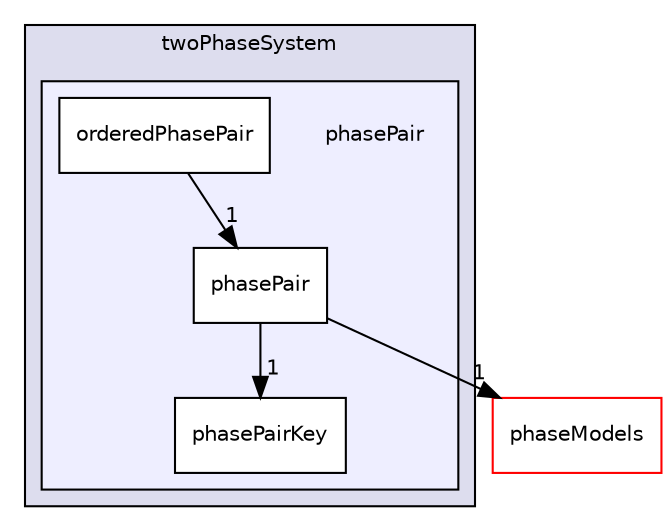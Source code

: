 digraph "phasePair" {
  bgcolor=transparent;
  compound=true
  node [ fontsize="10", fontname="Helvetica"];
  edge [ labelfontsize="10", labelfontname="Helvetica"];
  subgraph clusterdir_4214d8daecc7d2736d3695296b6bac1f {
    graph [ bgcolor="#ddddee", pencolor="black", label="twoPhaseSystem" fontname="Helvetica", fontsize="10", URL="dir_4214d8daecc7d2736d3695296b6bac1f.html"]
  subgraph clusterdir_eb946f6473262c9eeb7d38164613f329 {
    graph [ bgcolor="#eeeeff", pencolor="black", label="" URL="dir_eb946f6473262c9eeb7d38164613f329.html"];
    dir_eb946f6473262c9eeb7d38164613f329 [shape=plaintext label="phasePair"];
    dir_1bdf2909e375731d1c1b503ae860fdc5 [shape=box label="orderedPhasePair" color="black" fillcolor="white" style="filled" URL="dir_1bdf2909e375731d1c1b503ae860fdc5.html"];
    dir_97aec92296ea285dec22c4aec8fb816d [shape=box label="phasePair" color="black" fillcolor="white" style="filled" URL="dir_97aec92296ea285dec22c4aec8fb816d.html"];
    dir_1e066241a61b009f1381095d37be1f90 [shape=box label="phasePairKey" color="black" fillcolor="white" style="filled" URL="dir_1e066241a61b009f1381095d37be1f90.html"];
  }
  }
  dir_87d171f7bfdc07950ef56fb348437563 [shape=box label="phaseModels" color="red" URL="dir_87d171f7bfdc07950ef56fb348437563.html"];
  dir_1bdf2909e375731d1c1b503ae860fdc5->dir_97aec92296ea285dec22c4aec8fb816d [headlabel="1", labeldistance=1.5 headhref="dir_000174_000179.html"];
  dir_97aec92296ea285dec22c4aec8fb816d->dir_87d171f7bfdc07950ef56fb348437563 [headlabel="1", labeldistance=1.5 headhref="dir_000179_000143.html"];
  dir_97aec92296ea285dec22c4aec8fb816d->dir_1e066241a61b009f1381095d37be1f90 [headlabel="1", labeldistance=1.5 headhref="dir_000179_000180.html"];
}
